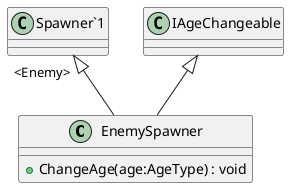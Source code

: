 @startuml
class EnemySpawner {
    + ChangeAge(age:AgeType) : void
}
"Spawner`1" "<Enemy>" <|-- EnemySpawner
IAgeChangeable <|-- EnemySpawner
@enduml
